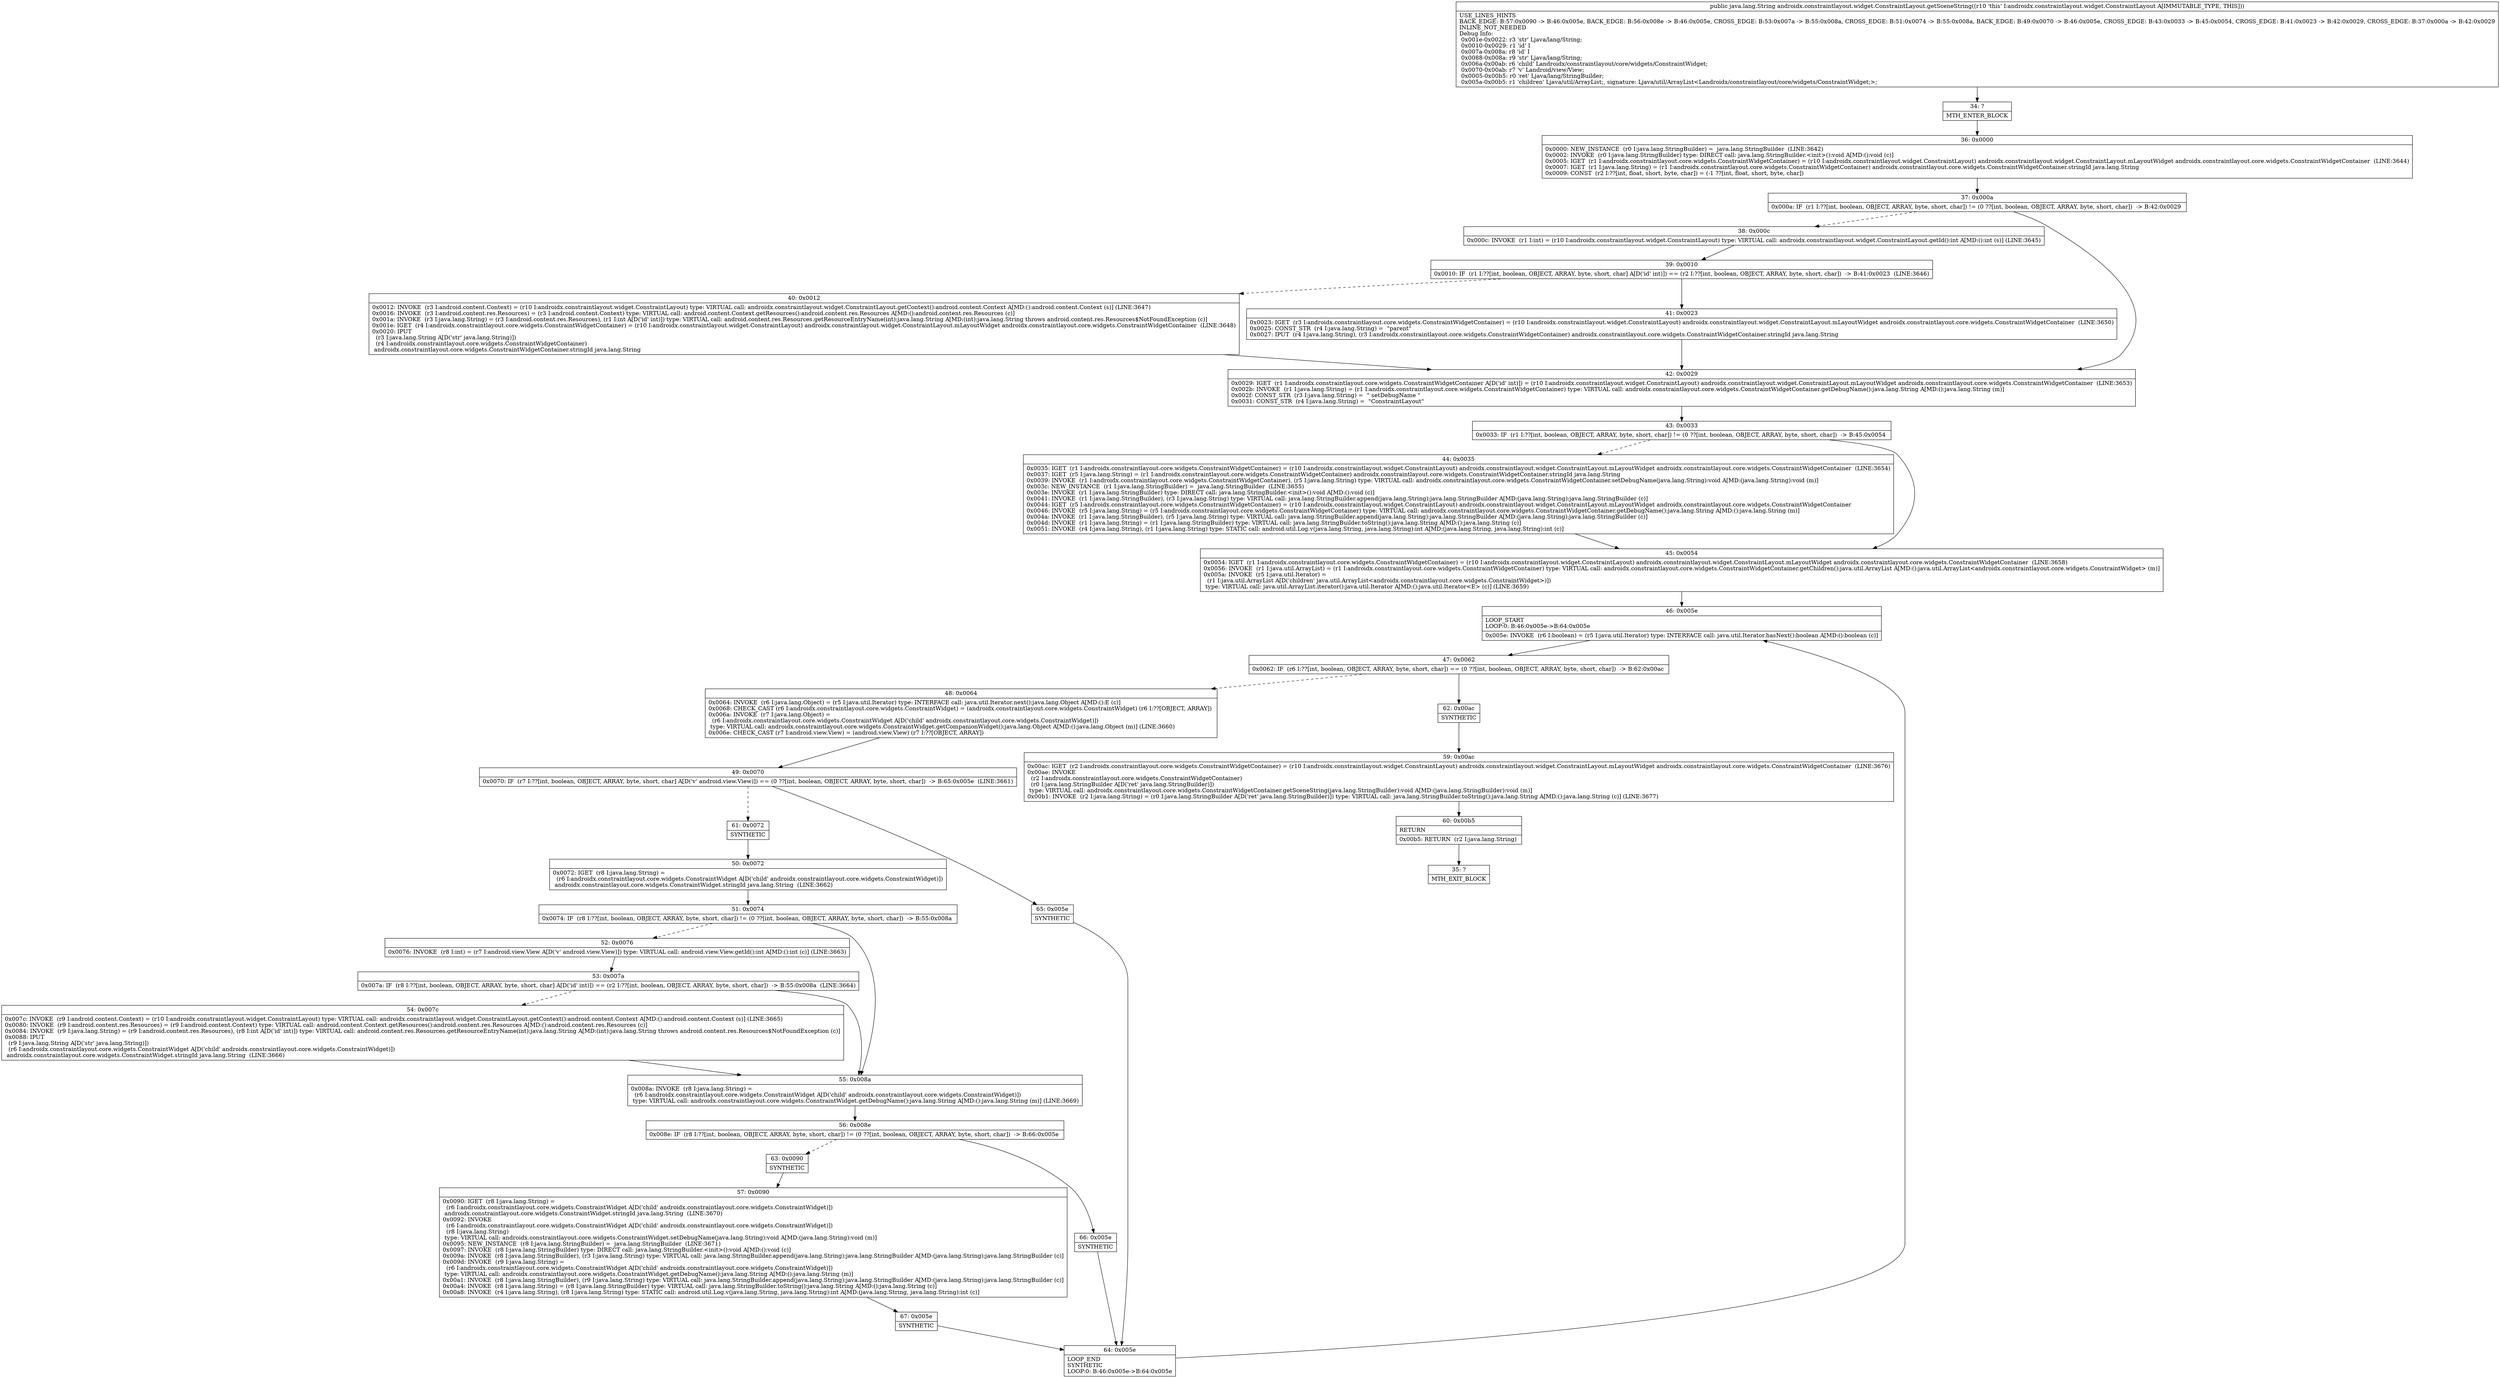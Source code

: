digraph "CFG forandroidx.constraintlayout.widget.ConstraintLayout.getSceneString()Ljava\/lang\/String;" {
Node_34 [shape=record,label="{34\:\ ?|MTH_ENTER_BLOCK\l}"];
Node_36 [shape=record,label="{36\:\ 0x0000|0x0000: NEW_INSTANCE  (r0 I:java.lang.StringBuilder) =  java.lang.StringBuilder  (LINE:3642)\l0x0002: INVOKE  (r0 I:java.lang.StringBuilder) type: DIRECT call: java.lang.StringBuilder.\<init\>():void A[MD:():void (c)]\l0x0005: IGET  (r1 I:androidx.constraintlayout.core.widgets.ConstraintWidgetContainer) = (r10 I:androidx.constraintlayout.widget.ConstraintLayout) androidx.constraintlayout.widget.ConstraintLayout.mLayoutWidget androidx.constraintlayout.core.widgets.ConstraintWidgetContainer  (LINE:3644)\l0x0007: IGET  (r1 I:java.lang.String) = (r1 I:androidx.constraintlayout.core.widgets.ConstraintWidgetContainer) androidx.constraintlayout.core.widgets.ConstraintWidgetContainer.stringId java.lang.String \l0x0009: CONST  (r2 I:??[int, float, short, byte, char]) = (\-1 ??[int, float, short, byte, char]) \l}"];
Node_37 [shape=record,label="{37\:\ 0x000a|0x000a: IF  (r1 I:??[int, boolean, OBJECT, ARRAY, byte, short, char]) != (0 ??[int, boolean, OBJECT, ARRAY, byte, short, char])  \-\> B:42:0x0029 \l}"];
Node_38 [shape=record,label="{38\:\ 0x000c|0x000c: INVOKE  (r1 I:int) = (r10 I:androidx.constraintlayout.widget.ConstraintLayout) type: VIRTUAL call: androidx.constraintlayout.widget.ConstraintLayout.getId():int A[MD:():int (s)] (LINE:3645)\l}"];
Node_39 [shape=record,label="{39\:\ 0x0010|0x0010: IF  (r1 I:??[int, boolean, OBJECT, ARRAY, byte, short, char] A[D('id' int)]) == (r2 I:??[int, boolean, OBJECT, ARRAY, byte, short, char])  \-\> B:41:0x0023  (LINE:3646)\l}"];
Node_40 [shape=record,label="{40\:\ 0x0012|0x0012: INVOKE  (r3 I:android.content.Context) = (r10 I:androidx.constraintlayout.widget.ConstraintLayout) type: VIRTUAL call: androidx.constraintlayout.widget.ConstraintLayout.getContext():android.content.Context A[MD:():android.content.Context (s)] (LINE:3647)\l0x0016: INVOKE  (r3 I:android.content.res.Resources) = (r3 I:android.content.Context) type: VIRTUAL call: android.content.Context.getResources():android.content.res.Resources A[MD:():android.content.res.Resources (c)]\l0x001a: INVOKE  (r3 I:java.lang.String) = (r3 I:android.content.res.Resources), (r1 I:int A[D('id' int)]) type: VIRTUAL call: android.content.res.Resources.getResourceEntryName(int):java.lang.String A[MD:(int):java.lang.String throws android.content.res.Resources$NotFoundException (c)]\l0x001e: IGET  (r4 I:androidx.constraintlayout.core.widgets.ConstraintWidgetContainer) = (r10 I:androidx.constraintlayout.widget.ConstraintLayout) androidx.constraintlayout.widget.ConstraintLayout.mLayoutWidget androidx.constraintlayout.core.widgets.ConstraintWidgetContainer  (LINE:3648)\l0x0020: IPUT  \l  (r3 I:java.lang.String A[D('str' java.lang.String)])\l  (r4 I:androidx.constraintlayout.core.widgets.ConstraintWidgetContainer)\l androidx.constraintlayout.core.widgets.ConstraintWidgetContainer.stringId java.lang.String \l}"];
Node_41 [shape=record,label="{41\:\ 0x0023|0x0023: IGET  (r3 I:androidx.constraintlayout.core.widgets.ConstraintWidgetContainer) = (r10 I:androidx.constraintlayout.widget.ConstraintLayout) androidx.constraintlayout.widget.ConstraintLayout.mLayoutWidget androidx.constraintlayout.core.widgets.ConstraintWidgetContainer  (LINE:3650)\l0x0025: CONST_STR  (r4 I:java.lang.String) =  \"parent\" \l0x0027: IPUT  (r4 I:java.lang.String), (r3 I:androidx.constraintlayout.core.widgets.ConstraintWidgetContainer) androidx.constraintlayout.core.widgets.ConstraintWidgetContainer.stringId java.lang.String \l}"];
Node_42 [shape=record,label="{42\:\ 0x0029|0x0029: IGET  (r1 I:androidx.constraintlayout.core.widgets.ConstraintWidgetContainer A[D('id' int)]) = (r10 I:androidx.constraintlayout.widget.ConstraintLayout) androidx.constraintlayout.widget.ConstraintLayout.mLayoutWidget androidx.constraintlayout.core.widgets.ConstraintWidgetContainer  (LINE:3653)\l0x002b: INVOKE  (r1 I:java.lang.String) = (r1 I:androidx.constraintlayout.core.widgets.ConstraintWidgetContainer) type: VIRTUAL call: androidx.constraintlayout.core.widgets.ConstraintWidgetContainer.getDebugName():java.lang.String A[MD:():java.lang.String (m)]\l0x002f: CONST_STR  (r3 I:java.lang.String) =  \" setDebugName \" \l0x0031: CONST_STR  (r4 I:java.lang.String) =  \"ConstraintLayout\" \l}"];
Node_43 [shape=record,label="{43\:\ 0x0033|0x0033: IF  (r1 I:??[int, boolean, OBJECT, ARRAY, byte, short, char]) != (0 ??[int, boolean, OBJECT, ARRAY, byte, short, char])  \-\> B:45:0x0054 \l}"];
Node_44 [shape=record,label="{44\:\ 0x0035|0x0035: IGET  (r1 I:androidx.constraintlayout.core.widgets.ConstraintWidgetContainer) = (r10 I:androidx.constraintlayout.widget.ConstraintLayout) androidx.constraintlayout.widget.ConstraintLayout.mLayoutWidget androidx.constraintlayout.core.widgets.ConstraintWidgetContainer  (LINE:3654)\l0x0037: IGET  (r5 I:java.lang.String) = (r1 I:androidx.constraintlayout.core.widgets.ConstraintWidgetContainer) androidx.constraintlayout.core.widgets.ConstraintWidgetContainer.stringId java.lang.String \l0x0039: INVOKE  (r1 I:androidx.constraintlayout.core.widgets.ConstraintWidgetContainer), (r5 I:java.lang.String) type: VIRTUAL call: androidx.constraintlayout.core.widgets.ConstraintWidgetContainer.setDebugName(java.lang.String):void A[MD:(java.lang.String):void (m)]\l0x003c: NEW_INSTANCE  (r1 I:java.lang.StringBuilder) =  java.lang.StringBuilder  (LINE:3655)\l0x003e: INVOKE  (r1 I:java.lang.StringBuilder) type: DIRECT call: java.lang.StringBuilder.\<init\>():void A[MD:():void (c)]\l0x0041: INVOKE  (r1 I:java.lang.StringBuilder), (r3 I:java.lang.String) type: VIRTUAL call: java.lang.StringBuilder.append(java.lang.String):java.lang.StringBuilder A[MD:(java.lang.String):java.lang.StringBuilder (c)]\l0x0044: IGET  (r5 I:androidx.constraintlayout.core.widgets.ConstraintWidgetContainer) = (r10 I:androidx.constraintlayout.widget.ConstraintLayout) androidx.constraintlayout.widget.ConstraintLayout.mLayoutWidget androidx.constraintlayout.core.widgets.ConstraintWidgetContainer \l0x0046: INVOKE  (r5 I:java.lang.String) = (r5 I:androidx.constraintlayout.core.widgets.ConstraintWidgetContainer) type: VIRTUAL call: androidx.constraintlayout.core.widgets.ConstraintWidgetContainer.getDebugName():java.lang.String A[MD:():java.lang.String (m)]\l0x004a: INVOKE  (r1 I:java.lang.StringBuilder), (r5 I:java.lang.String) type: VIRTUAL call: java.lang.StringBuilder.append(java.lang.String):java.lang.StringBuilder A[MD:(java.lang.String):java.lang.StringBuilder (c)]\l0x004d: INVOKE  (r1 I:java.lang.String) = (r1 I:java.lang.StringBuilder) type: VIRTUAL call: java.lang.StringBuilder.toString():java.lang.String A[MD:():java.lang.String (c)]\l0x0051: INVOKE  (r4 I:java.lang.String), (r1 I:java.lang.String) type: STATIC call: android.util.Log.v(java.lang.String, java.lang.String):int A[MD:(java.lang.String, java.lang.String):int (c)]\l}"];
Node_45 [shape=record,label="{45\:\ 0x0054|0x0054: IGET  (r1 I:androidx.constraintlayout.core.widgets.ConstraintWidgetContainer) = (r10 I:androidx.constraintlayout.widget.ConstraintLayout) androidx.constraintlayout.widget.ConstraintLayout.mLayoutWidget androidx.constraintlayout.core.widgets.ConstraintWidgetContainer  (LINE:3658)\l0x0056: INVOKE  (r1 I:java.util.ArrayList) = (r1 I:androidx.constraintlayout.core.widgets.ConstraintWidgetContainer) type: VIRTUAL call: androidx.constraintlayout.core.widgets.ConstraintWidgetContainer.getChildren():java.util.ArrayList A[MD:():java.util.ArrayList\<androidx.constraintlayout.core.widgets.ConstraintWidget\> (m)]\l0x005a: INVOKE  (r5 I:java.util.Iterator) = \l  (r1 I:java.util.ArrayList A[D('children' java.util.ArrayList\<androidx.constraintlayout.core.widgets.ConstraintWidget\>)])\l type: VIRTUAL call: java.util.ArrayList.iterator():java.util.Iterator A[MD:():java.util.Iterator\<E\> (c)] (LINE:3659)\l}"];
Node_46 [shape=record,label="{46\:\ 0x005e|LOOP_START\lLOOP:0: B:46:0x005e\-\>B:64:0x005e\l|0x005e: INVOKE  (r6 I:boolean) = (r5 I:java.util.Iterator) type: INTERFACE call: java.util.Iterator.hasNext():boolean A[MD:():boolean (c)]\l}"];
Node_47 [shape=record,label="{47\:\ 0x0062|0x0062: IF  (r6 I:??[int, boolean, OBJECT, ARRAY, byte, short, char]) == (0 ??[int, boolean, OBJECT, ARRAY, byte, short, char])  \-\> B:62:0x00ac \l}"];
Node_48 [shape=record,label="{48\:\ 0x0064|0x0064: INVOKE  (r6 I:java.lang.Object) = (r5 I:java.util.Iterator) type: INTERFACE call: java.util.Iterator.next():java.lang.Object A[MD:():E (c)]\l0x0068: CHECK_CAST (r6 I:androidx.constraintlayout.core.widgets.ConstraintWidget) = (androidx.constraintlayout.core.widgets.ConstraintWidget) (r6 I:??[OBJECT, ARRAY]) \l0x006a: INVOKE  (r7 I:java.lang.Object) = \l  (r6 I:androidx.constraintlayout.core.widgets.ConstraintWidget A[D('child' androidx.constraintlayout.core.widgets.ConstraintWidget)])\l type: VIRTUAL call: androidx.constraintlayout.core.widgets.ConstraintWidget.getCompanionWidget():java.lang.Object A[MD:():java.lang.Object (m)] (LINE:3660)\l0x006e: CHECK_CAST (r7 I:android.view.View) = (android.view.View) (r7 I:??[OBJECT, ARRAY]) \l}"];
Node_49 [shape=record,label="{49\:\ 0x0070|0x0070: IF  (r7 I:??[int, boolean, OBJECT, ARRAY, byte, short, char] A[D('v' android.view.View)]) == (0 ??[int, boolean, OBJECT, ARRAY, byte, short, char])  \-\> B:65:0x005e  (LINE:3661)\l}"];
Node_61 [shape=record,label="{61\:\ 0x0072|SYNTHETIC\l}"];
Node_50 [shape=record,label="{50\:\ 0x0072|0x0072: IGET  (r8 I:java.lang.String) = \l  (r6 I:androidx.constraintlayout.core.widgets.ConstraintWidget A[D('child' androidx.constraintlayout.core.widgets.ConstraintWidget)])\l androidx.constraintlayout.core.widgets.ConstraintWidget.stringId java.lang.String  (LINE:3662)\l}"];
Node_51 [shape=record,label="{51\:\ 0x0074|0x0074: IF  (r8 I:??[int, boolean, OBJECT, ARRAY, byte, short, char]) != (0 ??[int, boolean, OBJECT, ARRAY, byte, short, char])  \-\> B:55:0x008a \l}"];
Node_52 [shape=record,label="{52\:\ 0x0076|0x0076: INVOKE  (r8 I:int) = (r7 I:android.view.View A[D('v' android.view.View)]) type: VIRTUAL call: android.view.View.getId():int A[MD:():int (c)] (LINE:3663)\l}"];
Node_53 [shape=record,label="{53\:\ 0x007a|0x007a: IF  (r8 I:??[int, boolean, OBJECT, ARRAY, byte, short, char] A[D('id' int)]) == (r2 I:??[int, boolean, OBJECT, ARRAY, byte, short, char])  \-\> B:55:0x008a  (LINE:3664)\l}"];
Node_54 [shape=record,label="{54\:\ 0x007c|0x007c: INVOKE  (r9 I:android.content.Context) = (r10 I:androidx.constraintlayout.widget.ConstraintLayout) type: VIRTUAL call: androidx.constraintlayout.widget.ConstraintLayout.getContext():android.content.Context A[MD:():android.content.Context (s)] (LINE:3665)\l0x0080: INVOKE  (r9 I:android.content.res.Resources) = (r9 I:android.content.Context) type: VIRTUAL call: android.content.Context.getResources():android.content.res.Resources A[MD:():android.content.res.Resources (c)]\l0x0084: INVOKE  (r9 I:java.lang.String) = (r9 I:android.content.res.Resources), (r8 I:int A[D('id' int)]) type: VIRTUAL call: android.content.res.Resources.getResourceEntryName(int):java.lang.String A[MD:(int):java.lang.String throws android.content.res.Resources$NotFoundException (c)]\l0x0088: IPUT  \l  (r9 I:java.lang.String A[D('str' java.lang.String)])\l  (r6 I:androidx.constraintlayout.core.widgets.ConstraintWidget A[D('child' androidx.constraintlayout.core.widgets.ConstraintWidget)])\l androidx.constraintlayout.core.widgets.ConstraintWidget.stringId java.lang.String  (LINE:3666)\l}"];
Node_55 [shape=record,label="{55\:\ 0x008a|0x008a: INVOKE  (r8 I:java.lang.String) = \l  (r6 I:androidx.constraintlayout.core.widgets.ConstraintWidget A[D('child' androidx.constraintlayout.core.widgets.ConstraintWidget)])\l type: VIRTUAL call: androidx.constraintlayout.core.widgets.ConstraintWidget.getDebugName():java.lang.String A[MD:():java.lang.String (m)] (LINE:3669)\l}"];
Node_56 [shape=record,label="{56\:\ 0x008e|0x008e: IF  (r8 I:??[int, boolean, OBJECT, ARRAY, byte, short, char]) != (0 ??[int, boolean, OBJECT, ARRAY, byte, short, char])  \-\> B:66:0x005e \l}"];
Node_63 [shape=record,label="{63\:\ 0x0090|SYNTHETIC\l}"];
Node_57 [shape=record,label="{57\:\ 0x0090|0x0090: IGET  (r8 I:java.lang.String) = \l  (r6 I:androidx.constraintlayout.core.widgets.ConstraintWidget A[D('child' androidx.constraintlayout.core.widgets.ConstraintWidget)])\l androidx.constraintlayout.core.widgets.ConstraintWidget.stringId java.lang.String  (LINE:3670)\l0x0092: INVOKE  \l  (r6 I:androidx.constraintlayout.core.widgets.ConstraintWidget A[D('child' androidx.constraintlayout.core.widgets.ConstraintWidget)])\l  (r8 I:java.lang.String)\l type: VIRTUAL call: androidx.constraintlayout.core.widgets.ConstraintWidget.setDebugName(java.lang.String):void A[MD:(java.lang.String):void (m)]\l0x0095: NEW_INSTANCE  (r8 I:java.lang.StringBuilder) =  java.lang.StringBuilder  (LINE:3671)\l0x0097: INVOKE  (r8 I:java.lang.StringBuilder) type: DIRECT call: java.lang.StringBuilder.\<init\>():void A[MD:():void (c)]\l0x009a: INVOKE  (r8 I:java.lang.StringBuilder), (r3 I:java.lang.String) type: VIRTUAL call: java.lang.StringBuilder.append(java.lang.String):java.lang.StringBuilder A[MD:(java.lang.String):java.lang.StringBuilder (c)]\l0x009d: INVOKE  (r9 I:java.lang.String) = \l  (r6 I:androidx.constraintlayout.core.widgets.ConstraintWidget A[D('child' androidx.constraintlayout.core.widgets.ConstraintWidget)])\l type: VIRTUAL call: androidx.constraintlayout.core.widgets.ConstraintWidget.getDebugName():java.lang.String A[MD:():java.lang.String (m)]\l0x00a1: INVOKE  (r8 I:java.lang.StringBuilder), (r9 I:java.lang.String) type: VIRTUAL call: java.lang.StringBuilder.append(java.lang.String):java.lang.StringBuilder A[MD:(java.lang.String):java.lang.StringBuilder (c)]\l0x00a4: INVOKE  (r8 I:java.lang.String) = (r8 I:java.lang.StringBuilder) type: VIRTUAL call: java.lang.StringBuilder.toString():java.lang.String A[MD:():java.lang.String (c)]\l0x00a8: INVOKE  (r4 I:java.lang.String), (r8 I:java.lang.String) type: STATIC call: android.util.Log.v(java.lang.String, java.lang.String):int A[MD:(java.lang.String, java.lang.String):int (c)]\l}"];
Node_67 [shape=record,label="{67\:\ 0x005e|SYNTHETIC\l}"];
Node_64 [shape=record,label="{64\:\ 0x005e|LOOP_END\lSYNTHETIC\lLOOP:0: B:46:0x005e\-\>B:64:0x005e\l}"];
Node_66 [shape=record,label="{66\:\ 0x005e|SYNTHETIC\l}"];
Node_65 [shape=record,label="{65\:\ 0x005e|SYNTHETIC\l}"];
Node_62 [shape=record,label="{62\:\ 0x00ac|SYNTHETIC\l}"];
Node_59 [shape=record,label="{59\:\ 0x00ac|0x00ac: IGET  (r2 I:androidx.constraintlayout.core.widgets.ConstraintWidgetContainer) = (r10 I:androidx.constraintlayout.widget.ConstraintLayout) androidx.constraintlayout.widget.ConstraintLayout.mLayoutWidget androidx.constraintlayout.core.widgets.ConstraintWidgetContainer  (LINE:3676)\l0x00ae: INVOKE  \l  (r2 I:androidx.constraintlayout.core.widgets.ConstraintWidgetContainer)\l  (r0 I:java.lang.StringBuilder A[D('ret' java.lang.StringBuilder)])\l type: VIRTUAL call: androidx.constraintlayout.core.widgets.ConstraintWidgetContainer.getSceneString(java.lang.StringBuilder):void A[MD:(java.lang.StringBuilder):void (m)]\l0x00b1: INVOKE  (r2 I:java.lang.String) = (r0 I:java.lang.StringBuilder A[D('ret' java.lang.StringBuilder)]) type: VIRTUAL call: java.lang.StringBuilder.toString():java.lang.String A[MD:():java.lang.String (c)] (LINE:3677)\l}"];
Node_60 [shape=record,label="{60\:\ 0x00b5|RETURN\l|0x00b5: RETURN  (r2 I:java.lang.String) \l}"];
Node_35 [shape=record,label="{35\:\ ?|MTH_EXIT_BLOCK\l}"];
MethodNode[shape=record,label="{public java.lang.String androidx.constraintlayout.widget.ConstraintLayout.getSceneString((r10 'this' I:androidx.constraintlayout.widget.ConstraintLayout A[IMMUTABLE_TYPE, THIS]))  | USE_LINES_HINTS\lBACK_EDGE: B:57:0x0090 \-\> B:46:0x005e, BACK_EDGE: B:56:0x008e \-\> B:46:0x005e, CROSS_EDGE: B:53:0x007a \-\> B:55:0x008a, CROSS_EDGE: B:51:0x0074 \-\> B:55:0x008a, BACK_EDGE: B:49:0x0070 \-\> B:46:0x005e, CROSS_EDGE: B:43:0x0033 \-\> B:45:0x0054, CROSS_EDGE: B:41:0x0023 \-\> B:42:0x0029, CROSS_EDGE: B:37:0x000a \-\> B:42:0x0029\lINLINE_NOT_NEEDED\lDebug Info:\l  0x001e\-0x0022: r3 'str' Ljava\/lang\/String;\l  0x0010\-0x0029: r1 'id' I\l  0x007a\-0x008a: r8 'id' I\l  0x0088\-0x008a: r9 'str' Ljava\/lang\/String;\l  0x006a\-0x00ab: r6 'child' Landroidx\/constraintlayout\/core\/widgets\/ConstraintWidget;\l  0x0070\-0x00ab: r7 'v' Landroid\/view\/View;\l  0x0005\-0x00b5: r0 'ret' Ljava\/lang\/StringBuilder;\l  0x005a\-0x00b5: r1 'children' Ljava\/util\/ArrayList;, signature: Ljava\/util\/ArrayList\<Landroidx\/constraintlayout\/core\/widgets\/ConstraintWidget;\>;\l}"];
MethodNode -> Node_34;Node_34 -> Node_36;
Node_36 -> Node_37;
Node_37 -> Node_38[style=dashed];
Node_37 -> Node_42;
Node_38 -> Node_39;
Node_39 -> Node_40[style=dashed];
Node_39 -> Node_41;
Node_40 -> Node_42;
Node_41 -> Node_42;
Node_42 -> Node_43;
Node_43 -> Node_44[style=dashed];
Node_43 -> Node_45;
Node_44 -> Node_45;
Node_45 -> Node_46;
Node_46 -> Node_47;
Node_47 -> Node_48[style=dashed];
Node_47 -> Node_62;
Node_48 -> Node_49;
Node_49 -> Node_61[style=dashed];
Node_49 -> Node_65;
Node_61 -> Node_50;
Node_50 -> Node_51;
Node_51 -> Node_52[style=dashed];
Node_51 -> Node_55;
Node_52 -> Node_53;
Node_53 -> Node_54[style=dashed];
Node_53 -> Node_55;
Node_54 -> Node_55;
Node_55 -> Node_56;
Node_56 -> Node_63[style=dashed];
Node_56 -> Node_66;
Node_63 -> Node_57;
Node_57 -> Node_67;
Node_67 -> Node_64;
Node_64 -> Node_46;
Node_66 -> Node_64;
Node_65 -> Node_64;
Node_62 -> Node_59;
Node_59 -> Node_60;
Node_60 -> Node_35;
}

